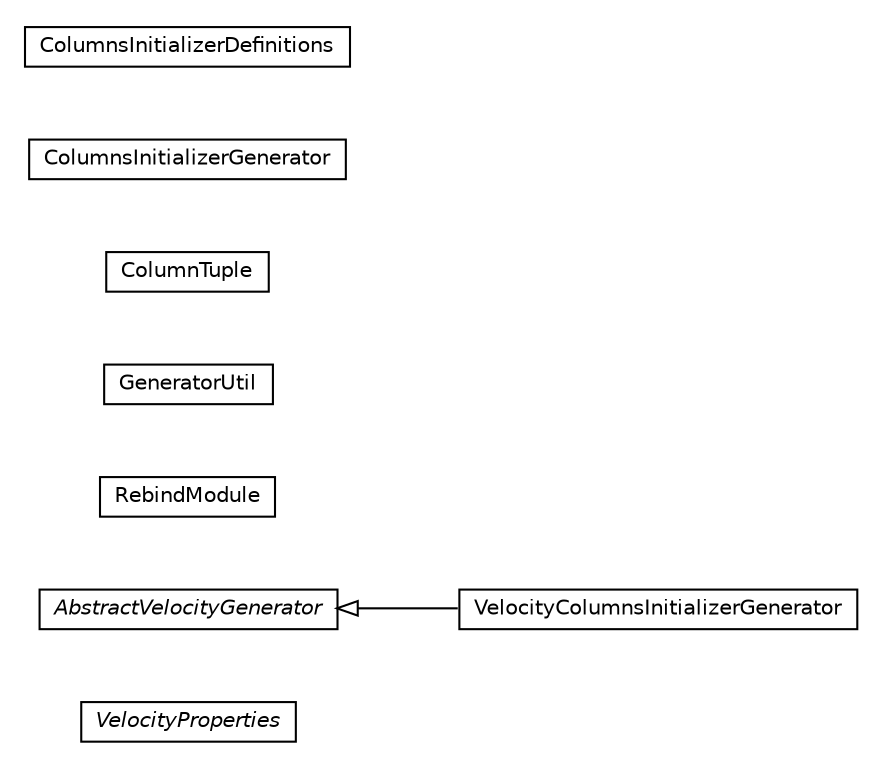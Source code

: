 #!/usr/local/bin/dot
#
# Class diagram 
# Generated by UMLGraph version R5_6-24-gf6e263 (http://www.umlgraph.org/)
#

digraph G {
	edge [fontname="Helvetica",fontsize=10,labelfontname="Helvetica",labelfontsize=10];
	node [fontname="Helvetica",fontsize=10,shape=plaintext];
	nodesep=0.25;
	ranksep=0.5;
	rankdir=LR;
	// com.gwtplatform.carstore.rebind.VelocityProperties
	c48864 [label=<<table title="com.gwtplatform.carstore.rebind.VelocityProperties" border="0" cellborder="1" cellspacing="0" cellpadding="2" port="p" href="./VelocityProperties.html">
		<tr><td><table border="0" cellspacing="0" cellpadding="1">
<tr><td align="center" balign="center"><font face="Helvetica-Oblique"> VelocityProperties </font></td></tr>
		</table></td></tr>
		</table>>, URL="./VelocityProperties.html", fontname="Helvetica", fontcolor="black", fontsize=10.0];
	// com.gwtplatform.carstore.rebind.VelocityColumnsInitializerGenerator
	c48865 [label=<<table title="com.gwtplatform.carstore.rebind.VelocityColumnsInitializerGenerator" border="0" cellborder="1" cellspacing="0" cellpadding="2" port="p" href="./VelocityColumnsInitializerGenerator.html">
		<tr><td><table border="0" cellspacing="0" cellpadding="1">
<tr><td align="center" balign="center"> VelocityColumnsInitializerGenerator </td></tr>
		</table></td></tr>
		</table>>, URL="./VelocityColumnsInitializerGenerator.html", fontname="Helvetica", fontcolor="black", fontsize=10.0];
	// com.gwtplatform.carstore.rebind.RebindModule
	c48866 [label=<<table title="com.gwtplatform.carstore.rebind.RebindModule" border="0" cellborder="1" cellspacing="0" cellpadding="2" port="p" href="./RebindModule.html">
		<tr><td><table border="0" cellspacing="0" cellpadding="1">
<tr><td align="center" balign="center"> RebindModule </td></tr>
		</table></td></tr>
		</table>>, URL="./RebindModule.html", fontname="Helvetica", fontcolor="black", fontsize=10.0];
	// com.gwtplatform.carstore.rebind.GeneratorUtil
	c48867 [label=<<table title="com.gwtplatform.carstore.rebind.GeneratorUtil" border="0" cellborder="1" cellspacing="0" cellpadding="2" port="p" href="./GeneratorUtil.html">
		<tr><td><table border="0" cellspacing="0" cellpadding="1">
<tr><td align="center" balign="center"> GeneratorUtil </td></tr>
		</table></td></tr>
		</table>>, URL="./GeneratorUtil.html", fontname="Helvetica", fontcolor="black", fontsize=10.0];
	// com.gwtplatform.carstore.rebind.ColumnTuple
	c48868 [label=<<table title="com.gwtplatform.carstore.rebind.ColumnTuple" border="0" cellborder="1" cellspacing="0" cellpadding="2" port="p" href="./ColumnTuple.html">
		<tr><td><table border="0" cellspacing="0" cellpadding="1">
<tr><td align="center" balign="center"> ColumnTuple </td></tr>
		</table></td></tr>
		</table>>, URL="./ColumnTuple.html", fontname="Helvetica", fontcolor="black", fontsize=10.0];
	// com.gwtplatform.carstore.rebind.ColumnsInitializerGenerator
	c48869 [label=<<table title="com.gwtplatform.carstore.rebind.ColumnsInitializerGenerator" border="0" cellborder="1" cellspacing="0" cellpadding="2" port="p" href="./ColumnsInitializerGenerator.html">
		<tr><td><table border="0" cellspacing="0" cellpadding="1">
<tr><td align="center" balign="center"> ColumnsInitializerGenerator </td></tr>
		</table></td></tr>
		</table>>, URL="./ColumnsInitializerGenerator.html", fontname="Helvetica", fontcolor="black", fontsize=10.0];
	// com.gwtplatform.carstore.rebind.ColumnsInitializerDefinitions
	c48870 [label=<<table title="com.gwtplatform.carstore.rebind.ColumnsInitializerDefinitions" border="0" cellborder="1" cellspacing="0" cellpadding="2" port="p" href="./ColumnsInitializerDefinitions.html">
		<tr><td><table border="0" cellspacing="0" cellpadding="1">
<tr><td align="center" balign="center"> ColumnsInitializerDefinitions </td></tr>
		</table></td></tr>
		</table>>, URL="./ColumnsInitializerDefinitions.html", fontname="Helvetica", fontcolor="black", fontsize=10.0];
	// com.gwtplatform.carstore.rebind.AbstractVelocityGenerator
	c48871 [label=<<table title="com.gwtplatform.carstore.rebind.AbstractVelocityGenerator" border="0" cellborder="1" cellspacing="0" cellpadding="2" port="p" href="./AbstractVelocityGenerator.html">
		<tr><td><table border="0" cellspacing="0" cellpadding="1">
<tr><td align="center" balign="center"><font face="Helvetica-Oblique"> AbstractVelocityGenerator </font></td></tr>
		</table></td></tr>
		</table>>, URL="./AbstractVelocityGenerator.html", fontname="Helvetica", fontcolor="black", fontsize=10.0];
	//com.gwtplatform.carstore.rebind.VelocityColumnsInitializerGenerator extends com.gwtplatform.carstore.rebind.AbstractVelocityGenerator
	c48871:p -> c48865:p [dir=back,arrowtail=empty];
}

